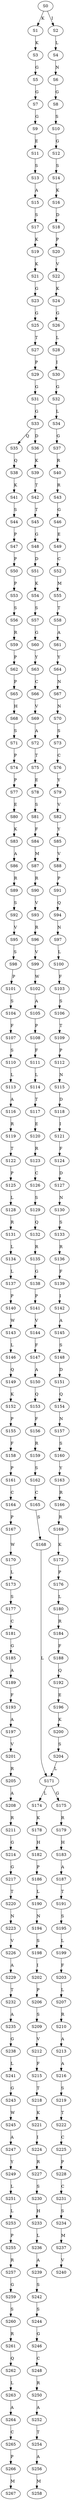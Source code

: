strict digraph  {
	S0 -> S1 [ label = K ];
	S0 -> S2 [ label = I ];
	S1 -> S3 [ label = K ];
	S2 -> S4 [ label = L ];
	S3 -> S5 [ label = G ];
	S4 -> S6 [ label = N ];
	S5 -> S7 [ label = G ];
	S6 -> S8 [ label = G ];
	S7 -> S9 [ label = G ];
	S8 -> S10 [ label = S ];
	S9 -> S11 [ label = E ];
	S10 -> S12 [ label = G ];
	S11 -> S13 [ label = S ];
	S12 -> S14 [ label = S ];
	S13 -> S15 [ label = A ];
	S14 -> S16 [ label = K ];
	S15 -> S17 [ label = S ];
	S16 -> S18 [ label = D ];
	S17 -> S19 [ label = K ];
	S18 -> S20 [ label = P ];
	S19 -> S21 [ label = K ];
	S20 -> S22 [ label = V ];
	S21 -> S23 [ label = G ];
	S22 -> S24 [ label = K ];
	S23 -> S25 [ label = G ];
	S24 -> S26 [ label = G ];
	S25 -> S27 [ label = T ];
	S26 -> S28 [ label = L ];
	S27 -> S29 [ label = P ];
	S28 -> S30 [ label = I ];
	S29 -> S31 [ label = G ];
	S30 -> S32 [ label = G ];
	S31 -> S33 [ label = G ];
	S32 -> S34 [ label = L ];
	S33 -> S35 [ label = Q ];
	S33 -> S36 [ label = D ];
	S34 -> S37 [ label = G ];
	S35 -> S38 [ label = Q ];
	S36 -> S39 [ label = K ];
	S37 -> S40 [ label = R ];
	S38 -> S41 [ label = K ];
	S39 -> S42 [ label = T ];
	S40 -> S43 [ label = R ];
	S41 -> S44 [ label = S ];
	S42 -> S45 [ label = T ];
	S43 -> S46 [ label = G ];
	S44 -> S47 [ label = P ];
	S45 -> S48 [ label = G ];
	S46 -> S49 [ label = E ];
	S47 -> S50 [ label = P ];
	S48 -> S51 [ label = D ];
	S49 -> S52 [ label = C ];
	S50 -> S53 [ label = P ];
	S51 -> S54 [ label = K ];
	S52 -> S55 [ label = M ];
	S53 -> S56 [ label = S ];
	S54 -> S57 [ label = S ];
	S55 -> S58 [ label = T ];
	S56 -> S59 [ label = R ];
	S57 -> S60 [ label = G ];
	S58 -> S61 [ label = A ];
	S59 -> S62 [ label = P ];
	S60 -> S63 [ label = Y ];
	S61 -> S64 [ label = Y ];
	S62 -> S65 [ label = P ];
	S63 -> S66 [ label = C ];
	S64 -> S67 [ label = N ];
	S65 -> S68 [ label = H ];
	S66 -> S69 [ label = V ];
	S67 -> S70 [ label = N ];
	S68 -> S71 [ label = S ];
	S69 -> S72 [ label = A ];
	S70 -> S73 [ label = S ];
	S71 -> S74 [ label = P ];
	S72 -> S75 [ label = T ];
	S73 -> S76 [ label = C ];
	S74 -> S77 [ label = P ];
	S75 -> S78 [ label = E ];
	S76 -> S79 [ label = Y ];
	S77 -> S80 [ label = E ];
	S78 -> S81 [ label = S ];
	S79 -> S82 [ label = V ];
	S80 -> S83 [ label = K ];
	S81 -> S84 [ label = F ];
	S82 -> S85 [ label = Y ];
	S83 -> S86 [ label = A ];
	S84 -> S87 [ label = M ];
	S85 -> S88 [ label = V ];
	S86 -> S89 [ label = R ];
	S87 -> S90 [ label = R ];
	S88 -> S91 [ label = P ];
	S89 -> S92 [ label = S ];
	S90 -> S93 [ label = V ];
	S91 -> S94 [ label = Q ];
	S92 -> S95 [ label = V ];
	S93 -> S96 [ label = R ];
	S94 -> S97 [ label = N ];
	S95 -> S98 [ label = S ];
	S96 -> S99 [ label = V ];
	S97 -> S100 [ label = L ];
	S98 -> S101 [ label = P ];
	S99 -> S102 [ label = W ];
	S100 -> S103 [ label = F ];
	S101 -> S104 [ label = S ];
	S102 -> S105 [ label = A ];
	S103 -> S106 [ label = S ];
	S104 -> S107 [ label = F ];
	S105 -> S108 [ label = P ];
	S106 -> S109 [ label = T ];
	S107 -> S110 [ label = S ];
	S108 -> S111 [ label = F ];
	S109 -> S112 [ label = P ];
	S110 -> S113 [ label = L ];
	S111 -> S114 [ label = L ];
	S112 -> S115 [ label = N ];
	S113 -> S116 [ label = A ];
	S114 -> S117 [ label = T ];
	S115 -> S118 [ label = D ];
	S116 -> S119 [ label = R ];
	S117 -> S120 [ label = E ];
	S118 -> S121 [ label = I ];
	S119 -> S122 [ label = T ];
	S120 -> S123 [ label = R ];
	S121 -> S124 [ label = F ];
	S122 -> S125 [ label = P ];
	S123 -> S126 [ label = C ];
	S124 -> S127 [ label = D ];
	S125 -> S128 [ label = L ];
	S126 -> S129 [ label = S ];
	S127 -> S130 [ label = N ];
	S128 -> S131 [ label = R ];
	S129 -> S132 [ label = Q ];
	S130 -> S133 [ label = S ];
	S131 -> S134 [ label = L ];
	S132 -> S135 [ label = R ];
	S133 -> S136 [ label = R ];
	S134 -> S137 [ label = L ];
	S135 -> S138 [ label = G ];
	S136 -> S139 [ label = F ];
	S137 -> S140 [ label = P ];
	S138 -> S141 [ label = P ];
	S139 -> S142 [ label = I ];
	S140 -> S143 [ label = W ];
	S141 -> S144 [ label = V ];
	S142 -> S145 [ label = A ];
	S143 -> S146 [ label = L ];
	S144 -> S147 [ label = F ];
	S145 -> S148 [ label = S ];
	S146 -> S149 [ label = Q ];
	S147 -> S150 [ label = A ];
	S148 -> S151 [ label = D ];
	S149 -> S152 [ label = K ];
	S150 -> S153 [ label = Q ];
	S151 -> S154 [ label = Q ];
	S152 -> S155 [ label = P ];
	S153 -> S156 [ label = F ];
	S154 -> S157 [ label = N ];
	S155 -> S158 [ label = F ];
	S156 -> S159 [ label = R ];
	S157 -> S160 [ label = S ];
	S158 -> S161 [ label = P ];
	S159 -> S162 [ label = S ];
	S160 -> S163 [ label = Y ];
	S161 -> S164 [ label = C ];
	S162 -> S165 [ label = C ];
	S163 -> S166 [ label = R ];
	S164 -> S167 [ label = P ];
	S165 -> S168 [ label = S ];
	S166 -> S169 [ label = R ];
	S167 -> S170 [ label = W ];
	S168 -> S171 [ label = L ];
	S169 -> S172 [ label = K ];
	S170 -> S173 [ label = L ];
	S171 -> S174 [ label = L ];
	S171 -> S175 [ label = G ];
	S172 -> S176 [ label = P ];
	S173 -> S177 [ label = S ];
	S174 -> S178 [ label = K ];
	S175 -> S179 [ label = R ];
	S176 -> S180 [ label = L ];
	S177 -> S181 [ label = C ];
	S178 -> S182 [ label = H ];
	S179 -> S183 [ label = H ];
	S180 -> S184 [ label = R ];
	S181 -> S185 [ label = G ];
	S182 -> S186 [ label = P ];
	S183 -> S187 [ label = A ];
	S184 -> S188 [ label = F ];
	S185 -> S189 [ label = A ];
	S186 -> S190 [ label = L ];
	S187 -> S191 [ label = T ];
	S188 -> S192 [ label = Q ];
	S189 -> S193 [ label = F ];
	S190 -> S194 [ label = N ];
	S191 -> S195 [ label = S ];
	S192 -> S196 [ label = E ];
	S193 -> S197 [ label = A ];
	S194 -> S198 [ label = S ];
	S195 -> S199 [ label = L ];
	S196 -> S200 [ label = K ];
	S197 -> S201 [ label = V ];
	S198 -> S202 [ label = I ];
	S199 -> S203 [ label = F ];
	S200 -> S204 [ label = S ];
	S201 -> S205 [ label = R ];
	S202 -> S206 [ label = P ];
	S203 -> S207 [ label = L ];
	S204 -> S171 [ label = L ];
	S205 -> S208 [ label = A ];
	S206 -> S209 [ label = S ];
	S207 -> S210 [ label = R ];
	S208 -> S211 [ label = R ];
	S209 -> S212 [ label = V ];
	S210 -> S213 [ label = A ];
	S211 -> S214 [ label = G ];
	S212 -> S215 [ label = F ];
	S213 -> S216 [ label = A ];
	S214 -> S217 [ label = G ];
	S215 -> S218 [ label = T ];
	S216 -> S219 [ label = S ];
	S217 -> S220 [ label = T ];
	S218 -> S221 [ label = K ];
	S219 -> S222 [ label = T ];
	S220 -> S223 [ label = N ];
	S221 -> S224 [ label = I ];
	S222 -> S225 [ label = C ];
	S223 -> S226 [ label = V ];
	S224 -> S227 [ label = R ];
	S225 -> S228 [ label = P ];
	S226 -> S229 [ label = A ];
	S227 -> S230 [ label = S ];
	S228 -> S231 [ label = C ];
	S229 -> S232 [ label = T ];
	S230 -> S233 [ label = H ];
	S231 -> S234 [ label = S ];
	S232 -> S235 [ label = A ];
	S233 -> S236 [ label = L ];
	S234 -> S237 [ label = M ];
	S235 -> S238 [ label = G ];
	S236 -> S239 [ label = A ];
	S237 -> S240 [ label = V ];
	S238 -> S241 [ label = L ];
	S239 -> S242 [ label = S ];
	S241 -> S243 [ label = G ];
	S242 -> S244 [ label = S ];
	S243 -> S245 [ label = W ];
	S244 -> S246 [ label = G ];
	S245 -> S247 [ label = A ];
	S246 -> S248 [ label = C ];
	S247 -> S249 [ label = Y ];
	S248 -> S250 [ label = R ];
	S249 -> S251 [ label = L ];
	S250 -> S252 [ label = A ];
	S251 -> S253 [ label = L ];
	S252 -> S254 [ label = T ];
	S253 -> S255 [ label = P ];
	S254 -> S256 [ label = A ];
	S255 -> S257 [ label = R ];
	S256 -> S258 [ label = M ];
	S257 -> S259 [ label = G ];
	S259 -> S260 [ label = S ];
	S260 -> S261 [ label = R ];
	S261 -> S262 [ label = Q ];
	S262 -> S263 [ label = L ];
	S263 -> S264 [ label = A ];
	S264 -> S265 [ label = C ];
	S265 -> S266 [ label = P ];
	S266 -> S267 [ label = M ];
}
